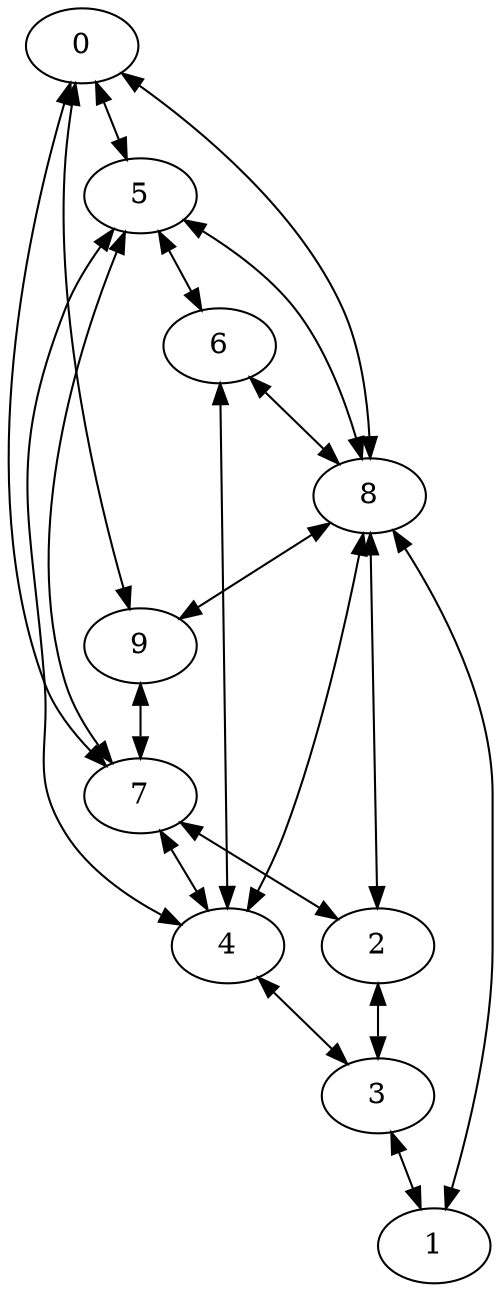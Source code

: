 digraph Cities {
	0 [label=0]
	1 [label=1]
	2 [label=2]
	3 [label=3]
	4 [label=4]
	5 [label=5]
	6 [label=6]
	7 [label=7]
	8 [label=8]
	9 [label=9]
	7 -> 0 [dir=both]
	8 -> 0 [dir=both]
	8 -> 1 [dir=both]
	3 -> 1 [dir=both]
	8 -> 2 [dir=both]
	7 -> 2 [dir=both]
	2 -> 3 [dir=both]
	4 -> 3 [dir=both]
	8 -> 4 [dir=both]
	7 -> 4 [dir=both]
	0 -> 5 [dir=both]
	4 -> 5 [dir=both]
	5 -> 6 [dir=both]
	4 -> 6 [dir=both]
	5 -> 7 [dir=both]
	9 -> 7 [dir=both]
	5 -> 8 [dir=both]
	6 -> 8 [dir=both]
	8 -> 9 [dir=both]
	0 -> 9 [dir=both]
}
